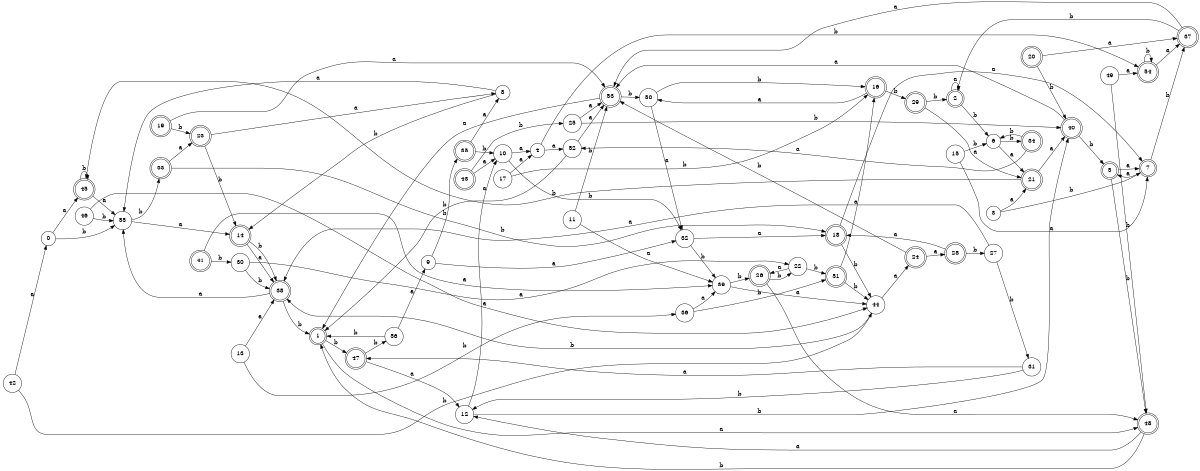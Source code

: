 digraph n46_9 {
__start0 [label="" shape="none"];

rankdir=LR;
size="8,5";

s0 [style="filled", color="black", fillcolor="white" shape="circle", label="0"];
s1 [style="rounded,filled", color="black", fillcolor="white" shape="doublecircle", label="1"];
s2 [style="rounded,filled", color="black", fillcolor="white" shape="doublecircle", label="2"];
s3 [style="filled", color="black", fillcolor="white" shape="circle", label="3"];
s4 [style="filled", color="black", fillcolor="white" shape="circle", label="4"];
s5 [style="rounded,filled", color="black", fillcolor="white" shape="doublecircle", label="5"];
s6 [style="filled", color="black", fillcolor="white" shape="circle", label="6"];
s7 [style="rounded,filled", color="black", fillcolor="white" shape="doublecircle", label="7"];
s8 [style="filled", color="black", fillcolor="white" shape="circle", label="8"];
s9 [style="filled", color="black", fillcolor="white" shape="circle", label="9"];
s10 [style="filled", color="black", fillcolor="white" shape="circle", label="10"];
s11 [style="filled", color="black", fillcolor="white" shape="circle", label="11"];
s12 [style="filled", color="black", fillcolor="white" shape="circle", label="12"];
s13 [style="filled", color="black", fillcolor="white" shape="circle", label="13"];
s14 [style="rounded,filled", color="black", fillcolor="white" shape="doublecircle", label="14"];
s15 [style="filled", color="black", fillcolor="white" shape="circle", label="15"];
s16 [style="rounded,filled", color="black", fillcolor="white" shape="doublecircle", label="16"];
s17 [style="filled", color="black", fillcolor="white" shape="circle", label="17"];
s18 [style="rounded,filled", color="black", fillcolor="white" shape="doublecircle", label="18"];
s19 [style="rounded,filled", color="black", fillcolor="white" shape="doublecircle", label="19"];
s20 [style="rounded,filled", color="black", fillcolor="white" shape="doublecircle", label="20"];
s21 [style="rounded,filled", color="black", fillcolor="white" shape="doublecircle", label="21"];
s22 [style="filled", color="black", fillcolor="white" shape="circle", label="22"];
s23 [style="rounded,filled", color="black", fillcolor="white" shape="doublecircle", label="23"];
s24 [style="rounded,filled", color="black", fillcolor="white" shape="doublecircle", label="24"];
s25 [style="filled", color="black", fillcolor="white" shape="circle", label="25"];
s26 [style="rounded,filled", color="black", fillcolor="white" shape="doublecircle", label="26"];
s27 [style="filled", color="black", fillcolor="white" shape="circle", label="27"];
s28 [style="rounded,filled", color="black", fillcolor="white" shape="doublecircle", label="28"];
s29 [style="rounded,filled", color="black", fillcolor="white" shape="doublecircle", label="29"];
s30 [style="filled", color="black", fillcolor="white" shape="circle", label="30"];
s31 [style="filled", color="black", fillcolor="white" shape="circle", label="31"];
s32 [style="filled", color="black", fillcolor="white" shape="circle", label="32"];
s33 [style="rounded,filled", color="black", fillcolor="white" shape="doublecircle", label="33"];
s34 [style="rounded,filled", color="black", fillcolor="white" shape="doublecircle", label="34"];
s35 [style="rounded,filled", color="black", fillcolor="white" shape="doublecircle", label="35"];
s36 [style="filled", color="black", fillcolor="white" shape="circle", label="36"];
s37 [style="rounded,filled", color="black", fillcolor="white" shape="doublecircle", label="37"];
s38 [style="rounded,filled", color="black", fillcolor="white" shape="doublecircle", label="38"];
s39 [style="filled", color="black", fillcolor="white" shape="circle", label="39"];
s40 [style="rounded,filled", color="black", fillcolor="white" shape="doublecircle", label="40"];
s41 [style="rounded,filled", color="black", fillcolor="white" shape="doublecircle", label="41"];
s42 [style="filled", color="black", fillcolor="white" shape="circle", label="42"];
s43 [style="rounded,filled", color="black", fillcolor="white" shape="doublecircle", label="43"];
s44 [style="filled", color="black", fillcolor="white" shape="circle", label="44"];
s45 [style="rounded,filled", color="black", fillcolor="white" shape="doublecircle", label="45"];
s46 [style="filled", color="black", fillcolor="white" shape="circle", label="46"];
s47 [style="rounded,filled", color="black", fillcolor="white" shape="doublecircle", label="47"];
s48 [style="rounded,filled", color="black", fillcolor="white" shape="doublecircle", label="48"];
s49 [style="filled", color="black", fillcolor="white" shape="circle", label="49"];
s50 [style="filled", color="black", fillcolor="white" shape="circle", label="50"];
s51 [style="rounded,filled", color="black", fillcolor="white" shape="doublecircle", label="51"];
s52 [style="filled", color="black", fillcolor="white" shape="circle", label="52"];
s53 [style="rounded,filled", color="black", fillcolor="white" shape="doublecircle", label="53"];
s54 [style="rounded,filled", color="black", fillcolor="white" shape="doublecircle", label="54"];
s55 [style="filled", color="black", fillcolor="white" shape="circle", label="55"];
s56 [style="filled", color="black", fillcolor="white" shape="circle", label="56"];
s0 -> s45 [label="a"];
s0 -> s55 [label="b"];
s1 -> s48 [label="a"];
s1 -> s47 [label="b"];
s2 -> s2 [label="a"];
s2 -> s6 [label="b"];
s3 -> s21 [label="a"];
s3 -> s7 [label="b"];
s4 -> s52 [label="a"];
s4 -> s54 [label="b"];
s5 -> s7 [label="a"];
s5 -> s48 [label="b"];
s6 -> s21 [label="a"];
s6 -> s34 [label="b"];
s7 -> s5 [label="a"];
s7 -> s37 [label="b"];
s8 -> s55 [label="a"];
s8 -> s14 [label="b"];
s9 -> s32 [label="a"];
s9 -> s35 [label="b"];
s10 -> s4 [label="a"];
s10 -> s32 [label="b"];
s11 -> s39 [label="a"];
s11 -> s53 [label="b"];
s12 -> s10 [label="a"];
s12 -> s40 [label="b"];
s13 -> s38 [label="a"];
s13 -> s36 [label="b"];
s14 -> s38 [label="a"];
s14 -> s38 [label="b"];
s15 -> s7 [label="a"];
s15 -> s6 [label="b"];
s16 -> s50 [label="a"];
s16 -> s29 [label="b"];
s17 -> s4 [label="a"];
s17 -> s16 [label="b"];
s18 -> s7 [label="a"];
s18 -> s44 [label="b"];
s19 -> s53 [label="a"];
s19 -> s23 [label="b"];
s20 -> s37 [label="a"];
s20 -> s40 [label="b"];
s21 -> s40 [label="a"];
s21 -> s45 [label="b"];
s22 -> s26 [label="a"];
s22 -> s51 [label="b"];
s23 -> s8 [label="a"];
s23 -> s14 [label="b"];
s24 -> s28 [label="a"];
s24 -> s53 [label="b"];
s25 -> s53 [label="a"];
s25 -> s40 [label="b"];
s26 -> s48 [label="a"];
s26 -> s22 [label="b"];
s27 -> s38 [label="a"];
s27 -> s31 [label="b"];
s28 -> s18 [label="a"];
s28 -> s27 [label="b"];
s29 -> s21 [label="a"];
s29 -> s2 [label="b"];
s30 -> s22 [label="a"];
s30 -> s38 [label="b"];
s31 -> s47 [label="a"];
s31 -> s12 [label="b"];
s32 -> s18 [label="a"];
s32 -> s39 [label="b"];
s33 -> s23 [label="a"];
s33 -> s18 [label="b"];
s34 -> s52 [label="a"];
s34 -> s6 [label="b"];
s35 -> s8 [label="a"];
s35 -> s10 [label="b"];
s36 -> s39 [label="a"];
s36 -> s51 [label="b"];
s37 -> s53 [label="a"];
s37 -> s2 [label="b"];
s38 -> s55 [label="a"];
s38 -> s1 [label="b"];
s39 -> s44 [label="a"];
s39 -> s26 [label="b"];
s40 -> s53 [label="a"];
s40 -> s5 [label="b"];
s41 -> s39 [label="a"];
s41 -> s30 [label="b"];
s42 -> s0 [label="a"];
s42 -> s44 [label="b"];
s43 -> s10 [label="a"];
s43 -> s25 [label="b"];
s44 -> s24 [label="a"];
s44 -> s38 [label="b"];
s45 -> s55 [label="a"];
s45 -> s45 [label="b"];
s46 -> s44 [label="a"];
s46 -> s55 [label="b"];
s47 -> s12 [label="a"];
s47 -> s56 [label="b"];
s48 -> s12 [label="a"];
s48 -> s1 [label="b"];
s49 -> s54 [label="a"];
s49 -> s48 [label="b"];
s50 -> s32 [label="a"];
s50 -> s16 [label="b"];
s51 -> s16 [label="a"];
s51 -> s44 [label="b"];
s52 -> s53 [label="a"];
s52 -> s1 [label="b"];
s53 -> s1 [label="a"];
s53 -> s50 [label="b"];
s54 -> s37 [label="a"];
s54 -> s54 [label="b"];
s55 -> s14 [label="a"];
s55 -> s33 [label="b"];
s56 -> s9 [label="a"];
s56 -> s1 [label="b"];

}